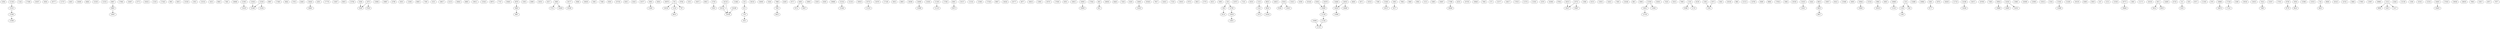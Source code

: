 strict digraph  {
	5294;
	12532 -> 12568;
	1144;
	17569;
	10207;
	2858;
	18777;
	11737;
	4402;
	18409;
	6484;
	15320;
	12255;
	8667 -> 8883;
	17664;
	16497;
	4772;
	10424;
	2218;
	17443;
	890;
	5835;
	13528;
	1952;
	13224;
	1623;
	9062;
	12568 -> 12569;
	7481;
	16808;
	12395 -> 12419;
	15330 -> 15546;
	15330 -> 15334;
	8987;
	17485;
	3844;
	3702;
	4446;
	16445 -> 16661;
	4281;
	17779;
	13407;
	9635;
	13794;
	3266 -> 3269;
	13094;
	19887;
	4799;
	2833;
	12495;
	8083;
	7395;
	5531;
	18817;
	4110;
	16642;
	11236 -> 12532;
	8805;
	19011;
	13545;
	8970;
	7747;
	19483;
	3885 -> 3887;
	2293;
	4096;
	16351;
	5017;
	2680 -> 2752;
	2680 -> 10456;
	19177 -> 19180;
	3948;
	10659;
	1082;
	7368;
	9585;
	10758;
	8201;
	4543;
	10377;
	3905 -> 11681;
	5856;
	19079;
	702 -> 16254;
	702 -> 1134;
	702 -> 707;
	9764;
	2331;
	19471;
	6952;
	3759 -> 5055;
	16154 -> 16190;
	11484;
	471 -> 1767;
	18516;
	16000;
	3546;
	7991 -> 8423;
	4436;
	8717;
	6495 -> 6711;
	6495 -> 6507;
	19901;
	3329;
	6595;
	19688;
	15234 -> 15246;
	15120;
	19919;
	10723 -> 11155;
	15070;
	17149;
	5953;
	4963;
	18508;
	14909 -> 15089;
	3879 -> 3885;
	11626;
	11109 -> 11110;
	17285;
	6061 -> 6073;
	10157;
	11524;
	13380;
	17328;
	7986 -> 7991;
	9067;
	16434;
	16777;
	4977;
	18610;
	12891;
	18747;
	17826;
	8291;
	10621;
	10092 -> 10093;
	17044;
	803 -> 821;
	16956;
	8440;
	7426;
	3426;
	14805 -> 15453;
	19240;
	7957;
	14451;
	7216;
	13810;
	8732;
	3852;
	3770;
	6521;
	1767 -> 1911;
	5095;
	15818 -> 15821;
	12072;
	7141;
	6320;
	2141 -> 2573;
	8054 -> 14534;
	16118 -> 16154;
	16118 -> 16190;
	14625;
	9534 -> 9536;
	9534 -> 13422;
	13412;
	5038;
	16146;
	11138 -> 11144;
	14484 -> 14916;
	4640;
	2671;
	10253;
	7580;
	15565 -> 18157;
	1065 -> 1077;
	7084;
	3860;
	2904;
	1513;
	10499 -> 11147;
	3389;
	2135 -> 2141;
	18487;
	17398 -> 18046;
	4533;
	10730;
	19640;
	7065;
	10490 -> 11138;
	572;
	15377;
	14617;
	17023;
	11374;
	15261;
	2476;
	16286;
	9784;
	18515 -> 18527;
	2366;
	6135;
	12655;
	14421;
	7405;
	14546;
	865;
	3006;
	11059 -> 13651;
	11059 -> 11062;
	16261;
	7416;
	3533;
	7690;
	1102 -> 6286;
	1102 -> 1174;
	6139;
	2285 -> 2291;
	1845;
	16328;
	968;
	12115;
	14785;
	11658 -> 15546;
	9490;
	9686;
	10751 -> 18527;
	10751 -> 10967;
	17834;
	1694;
	10530;
	13433 -> 13451;
	5444;
	8833 -> 8837;
	10927;
	9414;
	13588;
	5609;
	10944 -> 10945;
	13234;
	3964 -> 19516;
	3603;
	10668 -> 11532;
	1158 -> 1160;
	14916 -> 15096;
	15488;
	10864;
	5481 -> 6777;
	8053 -> 8054;
	5076;
	16450;
	11710;
	14186 -> 14204;
	10471;
	255 -> 471;
	18769;
	1134 -> 8910;
	7269;
	19924 -> 19960;
	14345 -> 14993;
	14345 -> 14351;
	13861;
	9194 -> 10490;
	16599;
	11144 -> 11147;
	12009;
	15014;
	2334;
	13282 -> 13498;
	11439;
	19129;
	230 -> 338;
	230 -> 15782;
	6369;
	8653 -> 8833;
	2075 -> 2291;
	3920;
	247;
	1215;
	13330;
	19772 -> 19844;
	1682;
	11171;
	16226;
	5911 -> 5914;
	5911 -> 6019;
	14495;
	16188 -> 16190;
	6718;
	151 -> 5335;
	539;
	9371;
	338 -> 8114;
	11265;
	678;
	16868 -> 16874;
	17140 -> 17141;
	5280;
	8883 -> 14067;
	19550;
	15623;
	1973 -> 3269;
	1973 -> 9749;
	7454 -> 7490;
	15507;
	17031;
	8740 -> 8776;
	2926 -> 6814;
	13396;
	13651 -> 13759;
	13553;
	744 -> 4632;
	8949;
	18142;
	14741;
	5884;
	17893;
	12907;
	18980;
	1314 -> 9090;
	1314 -> 5202;
	1314 -> 1317;
	4344;
	15782 -> 15818;
	14910 -> 14946;
	14910 -> 14916;
	15139;
	1508;
	10161;
	12235;
	16401 -> 16402;
	17616;
	19058;
	18829;
	510 -> 1158;
	510 -> 582;
	7906;
	13817;
	10478 -> 10490;
	4972;
	7877;
}
